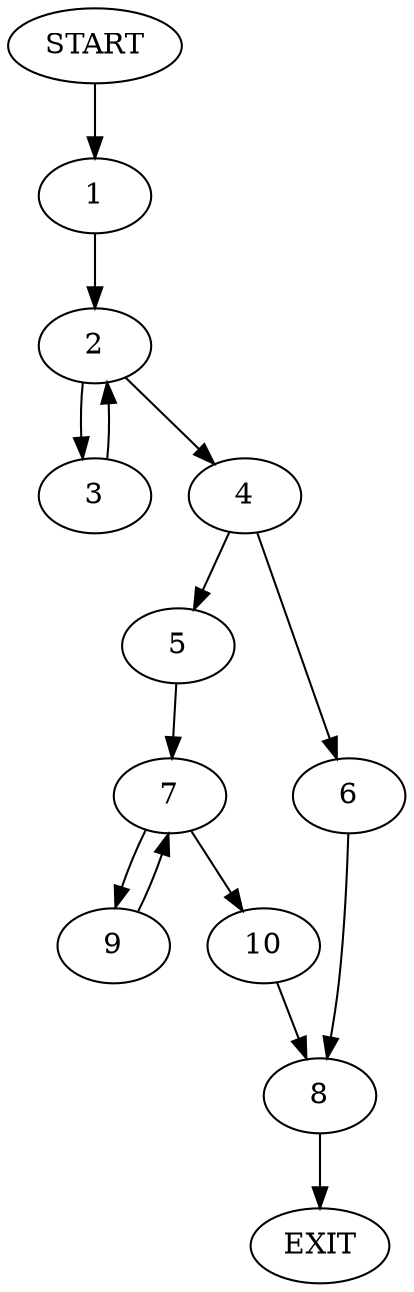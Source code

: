 digraph {
0 [label="START"]
11 [label="EXIT"]
0 -> 1
1 -> 2
2 -> 3
2 -> 4
3 -> 2
4 -> 5
4 -> 6
5 -> 7
6 -> 8
7 -> 9
7 -> 10
10 -> 8
9 -> 7
8 -> 11
}
